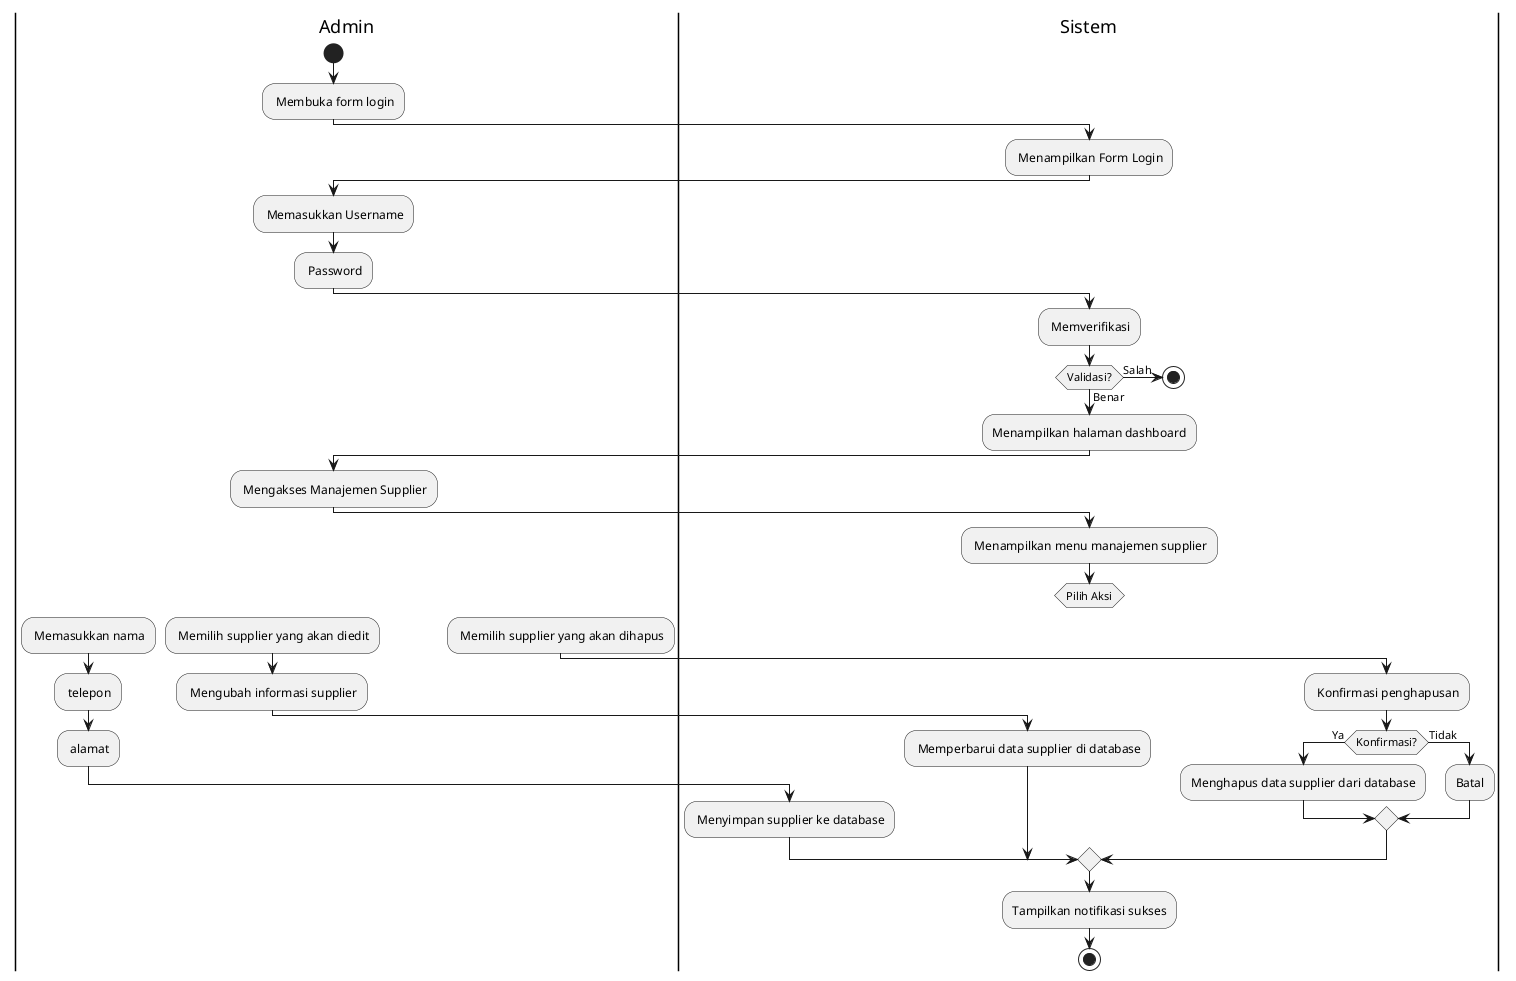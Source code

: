 @startuml
|Admin|
start
: Membuka form login;
|Sistem|
: Menampilkan Form Login;
|Admin|
: Memasukkan Username;
: Password;
|Sistem|
: Memverifikasi;

if (Validasi?) then (Salah)
    stop
else (Benar)
    :Menampilkan halaman dashboard;
endif

|Admin|
: Mengakses Manajemen Supplier;
|Sistem|
: Menampilkan menu manajemen supplier;

switch (Pilih Aksi)
case (Tambah Supplier)
    |Admin|
    : Memasukkan nama;
    : telepon;
    : alamat;
    |Sistem|
    : Menyimpan supplier ke database;
case (Edit Supplier)
    |Admin|
    : Memilih supplier yang akan diedit;
    : Mengubah informasi supplier;
    |Sistem|
    : Memperbarui data supplier di database;
case (Hapus Supplier)
    |Admin|
    : Memilih supplier yang akan dihapus;
    |Sistem|
    : Konfirmasi penghapusan;
    if (Konfirmasi?) then (Ya)
        :Menghapus data supplier dari database;
    else (Tidak)
        :Batal;
    endif
endswitch

:Tampilkan notifikasi sukses;
stop
@enduml

